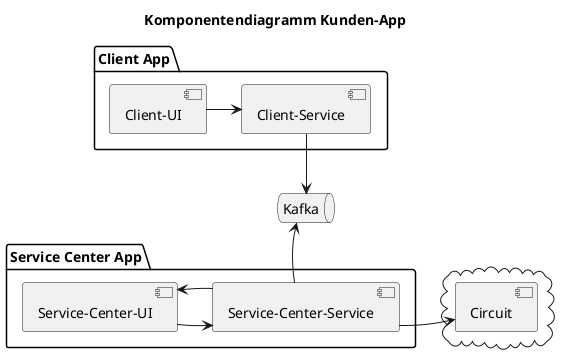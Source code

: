 @startuml Komponentendiagramm
title Komponentendiagramm Kunden-App
package "Client App" {
    component "Client-UI"
    component "Client-Service"
}

package "Service Center App" {
    component "Service-Center-Service"
    component "Service-Center-UI"
}

cloud {
    component Circuit
}

queue Kafka

[Client-UI] -> [Client-Service]
[Client-Service] --> Kafka

Kafka -[hidden]-> [Service-Center-Service]

[Service-Center-Service] -> Kafka
[Service-Center-UI] -> [Service-Center-Service]
[Service-Center-Service] -> [Service-Center-UI]
[Service-Center-Service] -> Circuit
@enduml